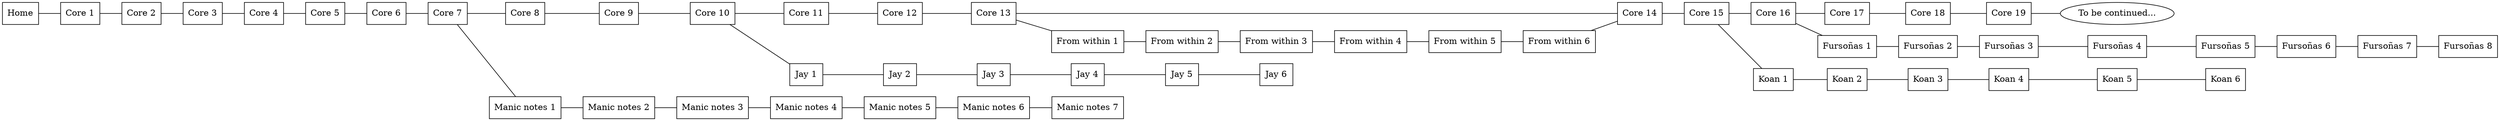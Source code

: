 graph {
    rankdir = "LR";
    node[shape="box"]
    node[group="core"];
    Home [href="/"];
    "Core 1" [href="/core/"];
    "Core 2" [href="/core/page/2"];
    "Core 3" [href="/core/page/3"];
    "Core 4" [href="/core/page/4"];
    "Core 5" [href="/core/page/5"];
    "Core 6" [href="/core/page/6"];
    "Core 7" [href="/core/page/7"];
    "Core 8" [href="/core/page/8"];
    "Core 9" [href="/core/page/9"];
    "Core 10" [href="/core/page/10"];
    "Core 11" [href="/core/page/11"];
    "Core 12" [href="/core/page/12"];
    "Core 13" [href="/core/page/13"];
    "Core 14" [href="/core/page/14"];
    "Core 15" [href="/core/page/15"];
    "Core 16" [href="/core/page/16"];
    "Core 17" [href="/core/page/17"];
    "Core 18" [href="/core/page/18"];
    "Core 19" [href="/core/page/19"];
    "To be continued..." [shape="oval"];
    node[group=""]

    Home -- "Core 1" -- "Core 2" -- "Core 3" -- "Core 4" -- "Core 5" -- "Core 6" -- "Core 7" -- "Core 8" -- "Core 9" -- "Core 10" -- "Core 11" -- "Core 12" -- "Core 13" -- "Core 14" -- "Core 15" -- "Core 16" -- "Core 17" -- "Core 18" -- "Core 19" -- "To be continued...";

    node[group="mania"]
    "Manic notes 1" [href="/mania/"];
    "Manic notes 2" [href="/mania/page/2"];
    "Manic notes 3" [href="/mania/page/3"];
    "Manic notes 4" [href="/mania/page/4"];
    "Manic notes 5" [href="/mania/page/5"];
    "Manic notes 6" [href="/mania/page/6"];
    "Manic notes 7" [href="/mania/page/7"];
    node[group=""]
    "Core 7" -- "Manic notes 1" -- "Manic notes 2" -- "Manic notes 3" -- "Manic notes 4" -- "Manic notes 5" -- "Manic notes 6" -- "Manic notes 7";

    node[group="jay"]
    "Jay 1" [href="/jay/"];
    "Jay 2" [href="/jay/page/2"];
    "Jay 3" [href="/jay/page/3"];
    "Jay 4" [href="/jay/page/4"];
    "Jay 5" [href="/jay/page/5"];
    "Jay 6" [href="/jay/page/6"];
    node[group=""]
    "Core 10" -- "Jay 1" -- "Jay 2" -- "Jay 3" -- "Jay 4" -- "Jay 5" -- "Jay 6";

    node[group="from-within"]
    "From within 1" [href="/from-within/"];
    "From within 2" [href="/from-within/2"];
    "From within 3" [href="/from-within/3"];
    "From within 4" [href="/from-within/4"];
    "From within 5" [href="/from-within/5"];
    "From within 6" [href="/from-within/i-guess.."];
    node[group=""]
    "Core 13" -- "From within 1" -- "From within 2" -- "From within 3" -- "From within 4" -- "From within 5" -- "From within 6" -- "Core 14";

    node[group="koan"]
    "Koan 1" [href="/koan/"];
    "Koan 2" [href="/koan/page/2"];
    "Koan 3" [href="/koan/page/3"];
    "Koan 4" [href="/koan/page/4"];
    "Koan 5" [href="/koan/page/5"];
    "Koan 6" [href="/koan/page/6"];
    node[group=""]
    "Core 15" -- "Koan 1" -- "Koan 2" -- "Koan 3" -- "Koan 4" -- "Koan 5" -- "Koan 6";

    node[group="fursona"]
    "Fursoñas 1" [href="/fursona/"];
    "Fursoñas 2" [href="/fursona/page/2"];
    "Fursoñas 3" [href="/fursona/page/3"];
    "Fursoñas 4" [href="/fursona/page/4"];
    "Fursoñas 5" [href="/fursona/page/5"];
    "Fursoñas 6" [href="/fursona/page/6"];
    "Fursoñas 7" [href="/fursona/page/7"];
    "Fursoñas 8" [href="/fursona/page/8"];
    node[group=""]
    "Core 16" -- "Fursoñas 1" -- "Fursoñas 2" -- "Fursoñas 3" -- "Fursoñas 4" -- "Fursoñas 5" -- "Fursoñas 6" -- "Fursoñas 7" -- "Fursoñas 8";
}
